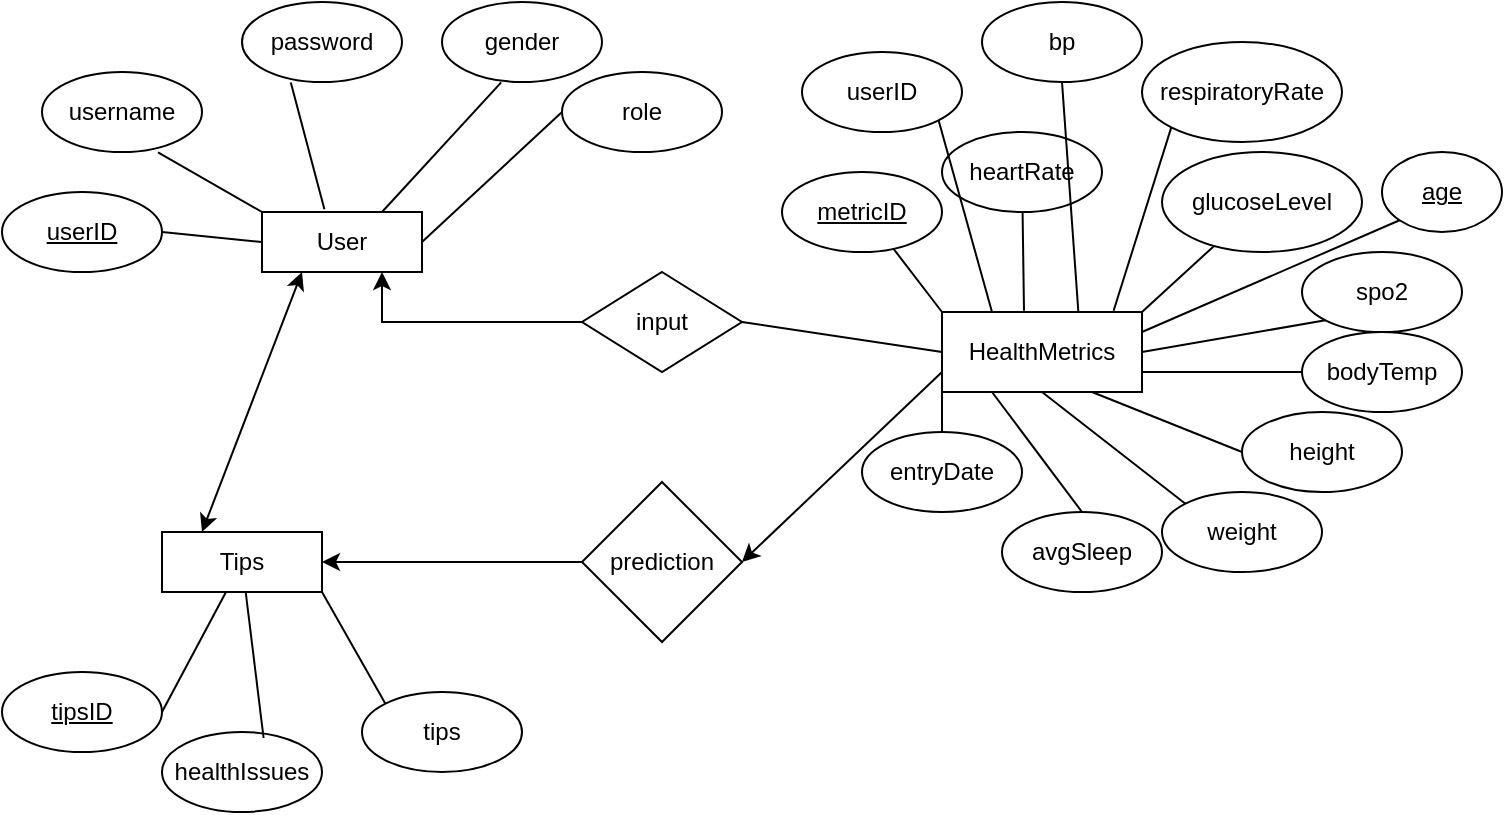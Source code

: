 <mxfile version="24.8.3">
  <diagram id="R2lEEEUBdFMjLlhIrx00" name="Page-1">
    <mxGraphModel dx="1221" dy="638" grid="1" gridSize="10" guides="1" tooltips="1" connect="1" arrows="1" fold="1" page="1" pageScale="1" pageWidth="850" pageHeight="1100" math="0" shadow="0" extFonts="Permanent Marker^https://fonts.googleapis.com/css?family=Permanent+Marker">
      <root>
        <mxCell id="0" />
        <mxCell id="1" parent="0" />
        <mxCell id="j-TaX7-eoZePxyd_PBUE-1" value="User" style="rounded=0;whiteSpace=wrap;html=1;" parent="1" vertex="1">
          <mxGeometry x="160" y="220" width="80" height="30" as="geometry" />
        </mxCell>
        <mxCell id="j-TaX7-eoZePxyd_PBUE-2" value="&lt;u&gt;userID&lt;/u&gt;" style="ellipse;whiteSpace=wrap;html=1;" parent="1" vertex="1">
          <mxGeometry x="30" y="210" width="80" height="40" as="geometry" />
        </mxCell>
        <mxCell id="j-TaX7-eoZePxyd_PBUE-3" value="username" style="ellipse;whiteSpace=wrap;html=1;" parent="1" vertex="1">
          <mxGeometry x="50" y="150" width="80" height="40" as="geometry" />
        </mxCell>
        <mxCell id="j-TaX7-eoZePxyd_PBUE-4" value="password" style="ellipse;whiteSpace=wrap;html=1;" parent="1" vertex="1">
          <mxGeometry x="150" y="115" width="80" height="40" as="geometry" />
        </mxCell>
        <mxCell id="j-TaX7-eoZePxyd_PBUE-5" value="gender" style="ellipse;whiteSpace=wrap;html=1;" parent="1" vertex="1">
          <mxGeometry x="250" y="115" width="80" height="40" as="geometry" />
        </mxCell>
        <mxCell id="j-TaX7-eoZePxyd_PBUE-6" value="role" style="ellipse;whiteSpace=wrap;html=1;" parent="1" vertex="1">
          <mxGeometry x="310" y="150" width="80" height="40" as="geometry" />
        </mxCell>
        <mxCell id="j-TaX7-eoZePxyd_PBUE-7" value="HealthMetrics" style="rounded=0;whiteSpace=wrap;html=1;" parent="1" vertex="1">
          <mxGeometry x="500" y="270" width="100" height="40" as="geometry" />
        </mxCell>
        <mxCell id="j-TaX7-eoZePxyd_PBUE-8" value="&lt;u&gt;metricID&lt;/u&gt;" style="ellipse;whiteSpace=wrap;html=1;" parent="1" vertex="1">
          <mxGeometry x="420" y="200" width="80" height="40" as="geometry" />
        </mxCell>
        <mxCell id="j-TaX7-eoZePxyd_PBUE-9" value="userID" style="ellipse;whiteSpace=wrap;html=1;" parent="1" vertex="1">
          <mxGeometry x="430" y="140" width="80" height="40" as="geometry" />
        </mxCell>
        <mxCell id="j-TaX7-eoZePxyd_PBUE-10" value="heartRate" style="ellipse;whiteSpace=wrap;html=1;" parent="1" vertex="1">
          <mxGeometry x="500" y="180" width="80" height="40" as="geometry" />
        </mxCell>
        <mxCell id="j-TaX7-eoZePxyd_PBUE-11" value="bp" style="ellipse;whiteSpace=wrap;html=1;" parent="1" vertex="1">
          <mxGeometry x="520" y="115" width="80" height="40" as="geometry" />
        </mxCell>
        <mxCell id="j-TaX7-eoZePxyd_PBUE-12" value="bodyTemp" style="ellipse;whiteSpace=wrap;html=1;" parent="1" vertex="1">
          <mxGeometry x="680" y="280" width="80" height="40" as="geometry" />
        </mxCell>
        <mxCell id="j-TaX7-eoZePxyd_PBUE-13" value="spo2" style="ellipse;whiteSpace=wrap;html=1;" parent="1" vertex="1">
          <mxGeometry x="680" y="240" width="80" height="40" as="geometry" />
        </mxCell>
        <mxCell id="j-TaX7-eoZePxyd_PBUE-14" value="respiratoryRate" style="ellipse;whiteSpace=wrap;html=1;" parent="1" vertex="1">
          <mxGeometry x="600" y="135" width="100" height="50" as="geometry" />
        </mxCell>
        <mxCell id="j-TaX7-eoZePxyd_PBUE-15" value="glucoseLevel" style="ellipse;whiteSpace=wrap;html=1;" parent="1" vertex="1">
          <mxGeometry x="610" y="190" width="100" height="50" as="geometry" />
        </mxCell>
        <mxCell id="j-TaX7-eoZePxyd_PBUE-16" value="weight" style="ellipse;whiteSpace=wrap;html=1;" parent="1" vertex="1">
          <mxGeometry x="610" y="360" width="80" height="40" as="geometry" />
        </mxCell>
        <mxCell id="j-TaX7-eoZePxyd_PBUE-17" value="height" style="ellipse;whiteSpace=wrap;html=1;" parent="1" vertex="1">
          <mxGeometry x="650" y="320" width="80" height="40" as="geometry" />
        </mxCell>
        <mxCell id="j-TaX7-eoZePxyd_PBUE-18" value="avgSleep" style="ellipse;whiteSpace=wrap;html=1;" parent="1" vertex="1">
          <mxGeometry x="530" y="370" width="80" height="40" as="geometry" />
        </mxCell>
        <mxCell id="j-TaX7-eoZePxyd_PBUE-19" value="entryDate" style="ellipse;whiteSpace=wrap;html=1;" parent="1" vertex="1">
          <mxGeometry x="460" y="330" width="80" height="40" as="geometry" />
        </mxCell>
        <mxCell id="j-TaX7-eoZePxyd_PBUE-20" value="Tips" style="rounded=0;whiteSpace=wrap;html=1;" parent="1" vertex="1">
          <mxGeometry x="110" y="380" width="80" height="30" as="geometry" />
        </mxCell>
        <mxCell id="j-TaX7-eoZePxyd_PBUE-21" value="&lt;u&gt;tipsID&lt;/u&gt;" style="ellipse;whiteSpace=wrap;html=1;" parent="1" vertex="1">
          <mxGeometry x="30" y="450" width="80" height="40" as="geometry" />
        </mxCell>
        <mxCell id="j-TaX7-eoZePxyd_PBUE-23" value="healthIssues" style="ellipse;whiteSpace=wrap;html=1;" parent="1" vertex="1">
          <mxGeometry x="110" y="480" width="80" height="40" as="geometry" />
        </mxCell>
        <mxCell id="j-TaX7-eoZePxyd_PBUE-24" value="tips" style="ellipse;whiteSpace=wrap;html=1;" parent="1" vertex="1">
          <mxGeometry x="210" y="460" width="80" height="40" as="geometry" />
        </mxCell>
        <mxCell id="j-TaX7-eoZePxyd_PBUE-28" value="" style="endArrow=none;html=1;rounded=0;entryX=0;entryY=0.5;entryDx=0;entryDy=0;exitX=1;exitY=0.5;exitDx=0;exitDy=0;" parent="1" source="j-TaX7-eoZePxyd_PBUE-2" target="j-TaX7-eoZePxyd_PBUE-1" edge="1">
          <mxGeometry width="50" height="50" relative="1" as="geometry">
            <mxPoint x="400" y="320" as="sourcePoint" />
            <mxPoint x="450" y="270" as="targetPoint" />
          </mxGeometry>
        </mxCell>
        <mxCell id="j-TaX7-eoZePxyd_PBUE-29" value="" style="endArrow=none;html=1;rounded=0;entryX=0;entryY=0;entryDx=0;entryDy=0;exitX=0.725;exitY=1.005;exitDx=0;exitDy=0;exitPerimeter=0;" parent="1" source="j-TaX7-eoZePxyd_PBUE-3" target="j-TaX7-eoZePxyd_PBUE-1" edge="1">
          <mxGeometry width="50" height="50" relative="1" as="geometry">
            <mxPoint x="170" y="200" as="sourcePoint" />
            <mxPoint x="220" y="205" as="targetPoint" />
          </mxGeometry>
        </mxCell>
        <mxCell id="j-TaX7-eoZePxyd_PBUE-30" value="" style="endArrow=none;html=1;rounded=0;entryX=0.39;entryY=-0.047;entryDx=0;entryDy=0;exitX=0.305;exitY=1.005;exitDx=0;exitDy=0;exitPerimeter=0;entryPerimeter=0;" parent="1" source="j-TaX7-eoZePxyd_PBUE-4" target="j-TaX7-eoZePxyd_PBUE-1" edge="1">
          <mxGeometry width="50" height="50" relative="1" as="geometry">
            <mxPoint x="180" y="210" as="sourcePoint" />
            <mxPoint x="230" y="215" as="targetPoint" />
          </mxGeometry>
        </mxCell>
        <mxCell id="j-TaX7-eoZePxyd_PBUE-31" value="" style="endArrow=none;html=1;rounded=0;entryX=0.75;entryY=0;entryDx=0;entryDy=0;exitX=0.37;exitY=1.005;exitDx=0;exitDy=0;exitPerimeter=0;" parent="1" source="j-TaX7-eoZePxyd_PBUE-5" target="j-TaX7-eoZePxyd_PBUE-1" edge="1">
          <mxGeometry width="50" height="50" relative="1" as="geometry">
            <mxPoint x="320" y="150" as="sourcePoint" />
            <mxPoint x="240" y="225" as="targetPoint" />
          </mxGeometry>
        </mxCell>
        <mxCell id="j-TaX7-eoZePxyd_PBUE-32" value="" style="endArrow=none;html=1;rounded=0;entryX=1;entryY=0.5;entryDx=0;entryDy=0;exitX=0;exitY=0.5;exitDx=0;exitDy=0;" parent="1" source="j-TaX7-eoZePxyd_PBUE-6" target="j-TaX7-eoZePxyd_PBUE-1" edge="1">
          <mxGeometry width="50" height="50" relative="1" as="geometry">
            <mxPoint x="200" y="230" as="sourcePoint" />
            <mxPoint x="250" y="235" as="targetPoint" />
          </mxGeometry>
        </mxCell>
        <mxCell id="j-TaX7-eoZePxyd_PBUE-33" value="" style="endArrow=none;html=1;rounded=0;exitX=1;exitY=0.5;exitDx=0;exitDy=0;" parent="1" source="j-TaX7-eoZePxyd_PBUE-21" target="j-TaX7-eoZePxyd_PBUE-20" edge="1">
          <mxGeometry width="50" height="50" relative="1" as="geometry">
            <mxPoint x="210" y="240" as="sourcePoint" />
            <mxPoint x="260" y="245" as="targetPoint" />
          </mxGeometry>
        </mxCell>
        <mxCell id="j-TaX7-eoZePxyd_PBUE-35" value="" style="endArrow=none;html=1;rounded=0;exitX=0.635;exitY=0.075;exitDx=0;exitDy=0;exitPerimeter=0;" parent="1" source="j-TaX7-eoZePxyd_PBUE-23" target="j-TaX7-eoZePxyd_PBUE-20" edge="1">
          <mxGeometry width="50" height="50" relative="1" as="geometry">
            <mxPoint x="230" y="260" as="sourcePoint" />
            <mxPoint x="280" y="265" as="targetPoint" />
          </mxGeometry>
        </mxCell>
        <mxCell id="j-TaX7-eoZePxyd_PBUE-36" value="" style="endArrow=none;html=1;rounded=0;entryX=1;entryY=1;entryDx=0;entryDy=0;exitX=0;exitY=0;exitDx=0;exitDy=0;" parent="1" source="j-TaX7-eoZePxyd_PBUE-24" target="j-TaX7-eoZePxyd_PBUE-20" edge="1">
          <mxGeometry width="50" height="50" relative="1" as="geometry">
            <mxPoint x="240" y="270" as="sourcePoint" />
            <mxPoint x="290" y="275" as="targetPoint" />
          </mxGeometry>
        </mxCell>
        <mxCell id="j-TaX7-eoZePxyd_PBUE-37" value="" style="endArrow=none;html=1;rounded=0;entryX=0;entryY=0;entryDx=0;entryDy=0;exitX=0.695;exitY=0.955;exitDx=0;exitDy=0;exitPerimeter=0;" parent="1" source="j-TaX7-eoZePxyd_PBUE-8" target="j-TaX7-eoZePxyd_PBUE-7" edge="1">
          <mxGeometry width="50" height="50" relative="1" as="geometry">
            <mxPoint x="250" y="280" as="sourcePoint" />
            <mxPoint x="300" y="285" as="targetPoint" />
          </mxGeometry>
        </mxCell>
        <mxCell id="j-TaX7-eoZePxyd_PBUE-38" value="" style="endArrow=none;html=1;rounded=0;entryX=0.25;entryY=0;entryDx=0;entryDy=0;exitX=1;exitY=1;exitDx=0;exitDy=0;" parent="1" source="j-TaX7-eoZePxyd_PBUE-9" target="j-TaX7-eoZePxyd_PBUE-7" edge="1">
          <mxGeometry width="50" height="50" relative="1" as="geometry">
            <mxPoint x="260" y="290" as="sourcePoint" />
            <mxPoint x="310" y="295" as="targetPoint" />
          </mxGeometry>
        </mxCell>
        <mxCell id="j-TaX7-eoZePxyd_PBUE-39" value="" style="endArrow=none;html=1;rounded=0;entryX=0.41;entryY=-0.015;entryDx=0;entryDy=0;entryPerimeter=0;" parent="1" source="j-TaX7-eoZePxyd_PBUE-10" target="j-TaX7-eoZePxyd_PBUE-7" edge="1">
          <mxGeometry width="50" height="50" relative="1" as="geometry">
            <mxPoint x="270" y="300" as="sourcePoint" />
            <mxPoint x="320" y="305" as="targetPoint" />
          </mxGeometry>
        </mxCell>
        <mxCell id="j-TaX7-eoZePxyd_PBUE-40" value="" style="endArrow=none;html=1;rounded=0;entryX=0.682;entryY=0.005;entryDx=0;entryDy=0;exitX=0.5;exitY=1;exitDx=0;exitDy=0;entryPerimeter=0;" parent="1" source="j-TaX7-eoZePxyd_PBUE-11" target="j-TaX7-eoZePxyd_PBUE-7" edge="1">
          <mxGeometry width="50" height="50" relative="1" as="geometry">
            <mxPoint x="280" y="310" as="sourcePoint" />
            <mxPoint x="330" y="315" as="targetPoint" />
          </mxGeometry>
        </mxCell>
        <mxCell id="j-TaX7-eoZePxyd_PBUE-41" value="" style="endArrow=none;html=1;rounded=0;entryX=0.858;entryY=-0.015;entryDx=0;entryDy=0;exitX=0;exitY=1;exitDx=0;exitDy=0;entryPerimeter=0;" parent="1" source="j-TaX7-eoZePxyd_PBUE-14" target="j-TaX7-eoZePxyd_PBUE-7" edge="1">
          <mxGeometry width="50" height="50" relative="1" as="geometry">
            <mxPoint x="290" y="320" as="sourcePoint" />
            <mxPoint x="340" y="325" as="targetPoint" />
          </mxGeometry>
        </mxCell>
        <mxCell id="j-TaX7-eoZePxyd_PBUE-42" value="" style="endArrow=none;html=1;rounded=0;entryX=1;entryY=0;entryDx=0;entryDy=0;" parent="1" source="j-TaX7-eoZePxyd_PBUE-15" target="j-TaX7-eoZePxyd_PBUE-7" edge="1">
          <mxGeometry width="50" height="50" relative="1" as="geometry">
            <mxPoint x="300" y="330" as="sourcePoint" />
            <mxPoint x="350" y="335" as="targetPoint" />
          </mxGeometry>
        </mxCell>
        <mxCell id="j-TaX7-eoZePxyd_PBUE-43" value="" style="endArrow=none;html=1;rounded=0;entryX=1;entryY=0.5;entryDx=0;entryDy=0;exitX=0;exitY=1;exitDx=0;exitDy=0;" parent="1" source="j-TaX7-eoZePxyd_PBUE-13" target="j-TaX7-eoZePxyd_PBUE-7" edge="1">
          <mxGeometry width="50" height="50" relative="1" as="geometry">
            <mxPoint x="310" y="340" as="sourcePoint" />
            <mxPoint x="360" y="345" as="targetPoint" />
          </mxGeometry>
        </mxCell>
        <mxCell id="j-TaX7-eoZePxyd_PBUE-44" value="" style="endArrow=none;html=1;rounded=0;entryX=1;entryY=0.75;entryDx=0;entryDy=0;" parent="1" source="j-TaX7-eoZePxyd_PBUE-12" target="j-TaX7-eoZePxyd_PBUE-7" edge="1">
          <mxGeometry width="50" height="50" relative="1" as="geometry">
            <mxPoint x="320" y="350" as="sourcePoint" />
            <mxPoint x="370" y="355" as="targetPoint" />
          </mxGeometry>
        </mxCell>
        <mxCell id="j-TaX7-eoZePxyd_PBUE-45" value="" style="endArrow=none;html=1;rounded=0;entryX=0.75;entryY=1;entryDx=0;entryDy=0;exitX=0;exitY=0.5;exitDx=0;exitDy=0;" parent="1" source="j-TaX7-eoZePxyd_PBUE-17" target="j-TaX7-eoZePxyd_PBUE-7" edge="1">
          <mxGeometry width="50" height="50" relative="1" as="geometry">
            <mxPoint x="720" y="350" as="sourcePoint" />
            <mxPoint x="380" y="365" as="targetPoint" />
          </mxGeometry>
        </mxCell>
        <mxCell id="j-TaX7-eoZePxyd_PBUE-46" value="" style="endArrow=none;html=1;rounded=0;entryX=0.5;entryY=1;entryDx=0;entryDy=0;exitX=0;exitY=0;exitDx=0;exitDy=0;" parent="1" source="j-TaX7-eoZePxyd_PBUE-16" target="j-TaX7-eoZePxyd_PBUE-7" edge="1">
          <mxGeometry width="50" height="50" relative="1" as="geometry">
            <mxPoint x="340" y="370" as="sourcePoint" />
            <mxPoint x="390" y="375" as="targetPoint" />
          </mxGeometry>
        </mxCell>
        <mxCell id="j-TaX7-eoZePxyd_PBUE-47" value="" style="endArrow=none;html=1;rounded=0;entryX=0.25;entryY=1;entryDx=0;entryDy=0;exitX=0.5;exitY=0;exitDx=0;exitDy=0;" parent="1" source="j-TaX7-eoZePxyd_PBUE-18" target="j-TaX7-eoZePxyd_PBUE-7" edge="1">
          <mxGeometry width="50" height="50" relative="1" as="geometry">
            <mxPoint x="350" y="380" as="sourcePoint" />
            <mxPoint x="400" y="385" as="targetPoint" />
          </mxGeometry>
        </mxCell>
        <mxCell id="j-TaX7-eoZePxyd_PBUE-48" value="" style="endArrow=none;html=1;rounded=0;entryX=0;entryY=1;entryDx=0;entryDy=0;exitX=0.5;exitY=0;exitDx=0;exitDy=0;" parent="1" source="j-TaX7-eoZePxyd_PBUE-19" target="j-TaX7-eoZePxyd_PBUE-7" edge="1">
          <mxGeometry width="50" height="50" relative="1" as="geometry">
            <mxPoint x="360" y="390" as="sourcePoint" />
            <mxPoint x="410" y="395" as="targetPoint" />
          </mxGeometry>
        </mxCell>
        <mxCell id="j-TaX7-eoZePxyd_PBUE-58" style="edgeStyle=orthogonalEdgeStyle;rounded=0;orthogonalLoop=1;jettySize=auto;html=1;entryX=0.75;entryY=1;entryDx=0;entryDy=0;" parent="1" source="j-TaX7-eoZePxyd_PBUE-53" target="j-TaX7-eoZePxyd_PBUE-1" edge="1">
          <mxGeometry relative="1" as="geometry" />
        </mxCell>
        <mxCell id="j-TaX7-eoZePxyd_PBUE-53" value="input" style="rhombus;whiteSpace=wrap;html=1;" parent="1" vertex="1">
          <mxGeometry x="320" y="250" width="80" height="50" as="geometry" />
        </mxCell>
        <mxCell id="j-TaX7-eoZePxyd_PBUE-56" value="" style="endArrow=none;html=1;rounded=0;entryX=0;entryY=0.5;entryDx=0;entryDy=0;exitX=1;exitY=0.5;exitDx=0;exitDy=0;" parent="1" source="j-TaX7-eoZePxyd_PBUE-53" target="j-TaX7-eoZePxyd_PBUE-7" edge="1">
          <mxGeometry width="50" height="50" relative="1" as="geometry">
            <mxPoint x="400" y="320" as="sourcePoint" />
            <mxPoint x="450" y="270" as="targetPoint" />
          </mxGeometry>
        </mxCell>
        <mxCell id="j-TaX7-eoZePxyd_PBUE-60" value="" style="endArrow=classic;startArrow=classic;html=1;rounded=0;exitX=0.25;exitY=0;exitDx=0;exitDy=0;entryX=0.25;entryY=1;entryDx=0;entryDy=0;" parent="1" source="j-TaX7-eoZePxyd_PBUE-20" target="j-TaX7-eoZePxyd_PBUE-1" edge="1">
          <mxGeometry width="50" height="50" relative="1" as="geometry">
            <mxPoint x="400" y="320" as="sourcePoint" />
            <mxPoint x="450" y="270" as="targetPoint" />
          </mxGeometry>
        </mxCell>
        <mxCell id="j-TaX7-eoZePxyd_PBUE-72" value="" style="endArrow=classic;html=1;rounded=0;exitX=0;exitY=0.75;exitDx=0;exitDy=0;entryX=1;entryY=0.5;entryDx=0;entryDy=0;" parent="1" source="j-TaX7-eoZePxyd_PBUE-7" target="l19E69CDw4Gd_IBJ8J4L-1" edge="1">
          <mxGeometry width="50" height="50" relative="1" as="geometry">
            <mxPoint x="400" y="420" as="sourcePoint" />
            <mxPoint x="380.4" y="388.2" as="targetPoint" />
          </mxGeometry>
        </mxCell>
        <mxCell id="j-TaX7-eoZePxyd_PBUE-73" value="" style="endArrow=classic;html=1;rounded=0;exitX=0;exitY=0.5;exitDx=0;exitDy=0;entryX=1;entryY=0.5;entryDx=0;entryDy=0;" parent="1" source="l19E69CDw4Gd_IBJ8J4L-1" target="j-TaX7-eoZePxyd_PBUE-20" edge="1">
          <mxGeometry width="50" height="50" relative="1" as="geometry">
            <mxPoint x="330" y="405" as="sourcePoint" />
            <mxPoint x="450" y="370" as="targetPoint" />
          </mxGeometry>
        </mxCell>
        <mxCell id="l19E69CDw4Gd_IBJ8J4L-1" value="prediction" style="rhombus;whiteSpace=wrap;html=1;" parent="1" vertex="1">
          <mxGeometry x="320" y="355" width="80" height="80" as="geometry" />
        </mxCell>
        <mxCell id="ioFk-VH1V0js9h7KDpp_-1" value="&lt;u&gt;age&lt;/u&gt;" style="ellipse;whiteSpace=wrap;html=1;" parent="1" vertex="1">
          <mxGeometry x="720" y="190" width="60" height="40" as="geometry" />
        </mxCell>
        <mxCell id="ioFk-VH1V0js9h7KDpp_-2" value="" style="endArrow=none;html=1;rounded=0;entryX=0;entryY=1;entryDx=0;entryDy=0;exitX=1;exitY=0.25;exitDx=0;exitDy=0;" parent="1" source="j-TaX7-eoZePxyd_PBUE-7" target="ioFk-VH1V0js9h7KDpp_-1" edge="1">
          <mxGeometry width="50" height="50" relative="1" as="geometry">
            <mxPoint x="400" y="350" as="sourcePoint" />
            <mxPoint x="450" y="300" as="targetPoint" />
          </mxGeometry>
        </mxCell>
      </root>
    </mxGraphModel>
  </diagram>
</mxfile>

